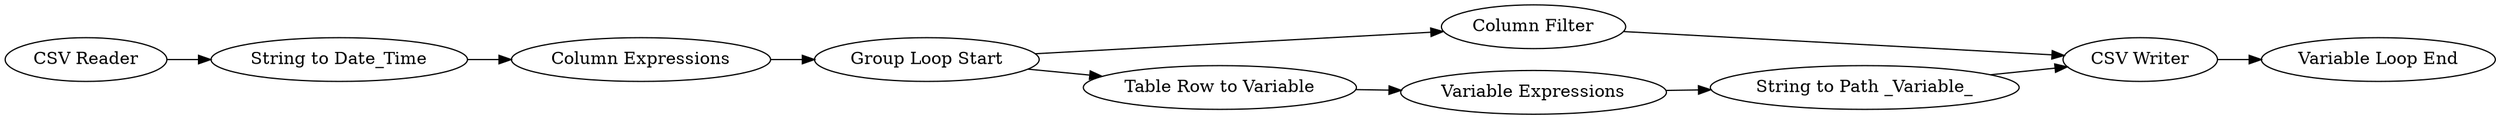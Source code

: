 digraph {
	44 -> 39
	46 -> 39
	33 -> 32
	45 -> 47
	31 -> 33
	39 -> 42
	47 -> 46
	32 -> 35
	35 -> 45
	35 -> 44
	35 [label="Group Loop Start"]
	44 [label="Column Filter"]
	42 [label="Variable Loop End"]
	31 [label="CSV Reader"]
	46 [label="String to Path _Variable_"]
	47 [label="Variable Expressions"]
	39 [label="CSV Writer"]
	33 [label="String to Date_Time"]
	32 [label="Column Expressions"]
	45 [label="Table Row to Variable"]
	rankdir=LR
}
